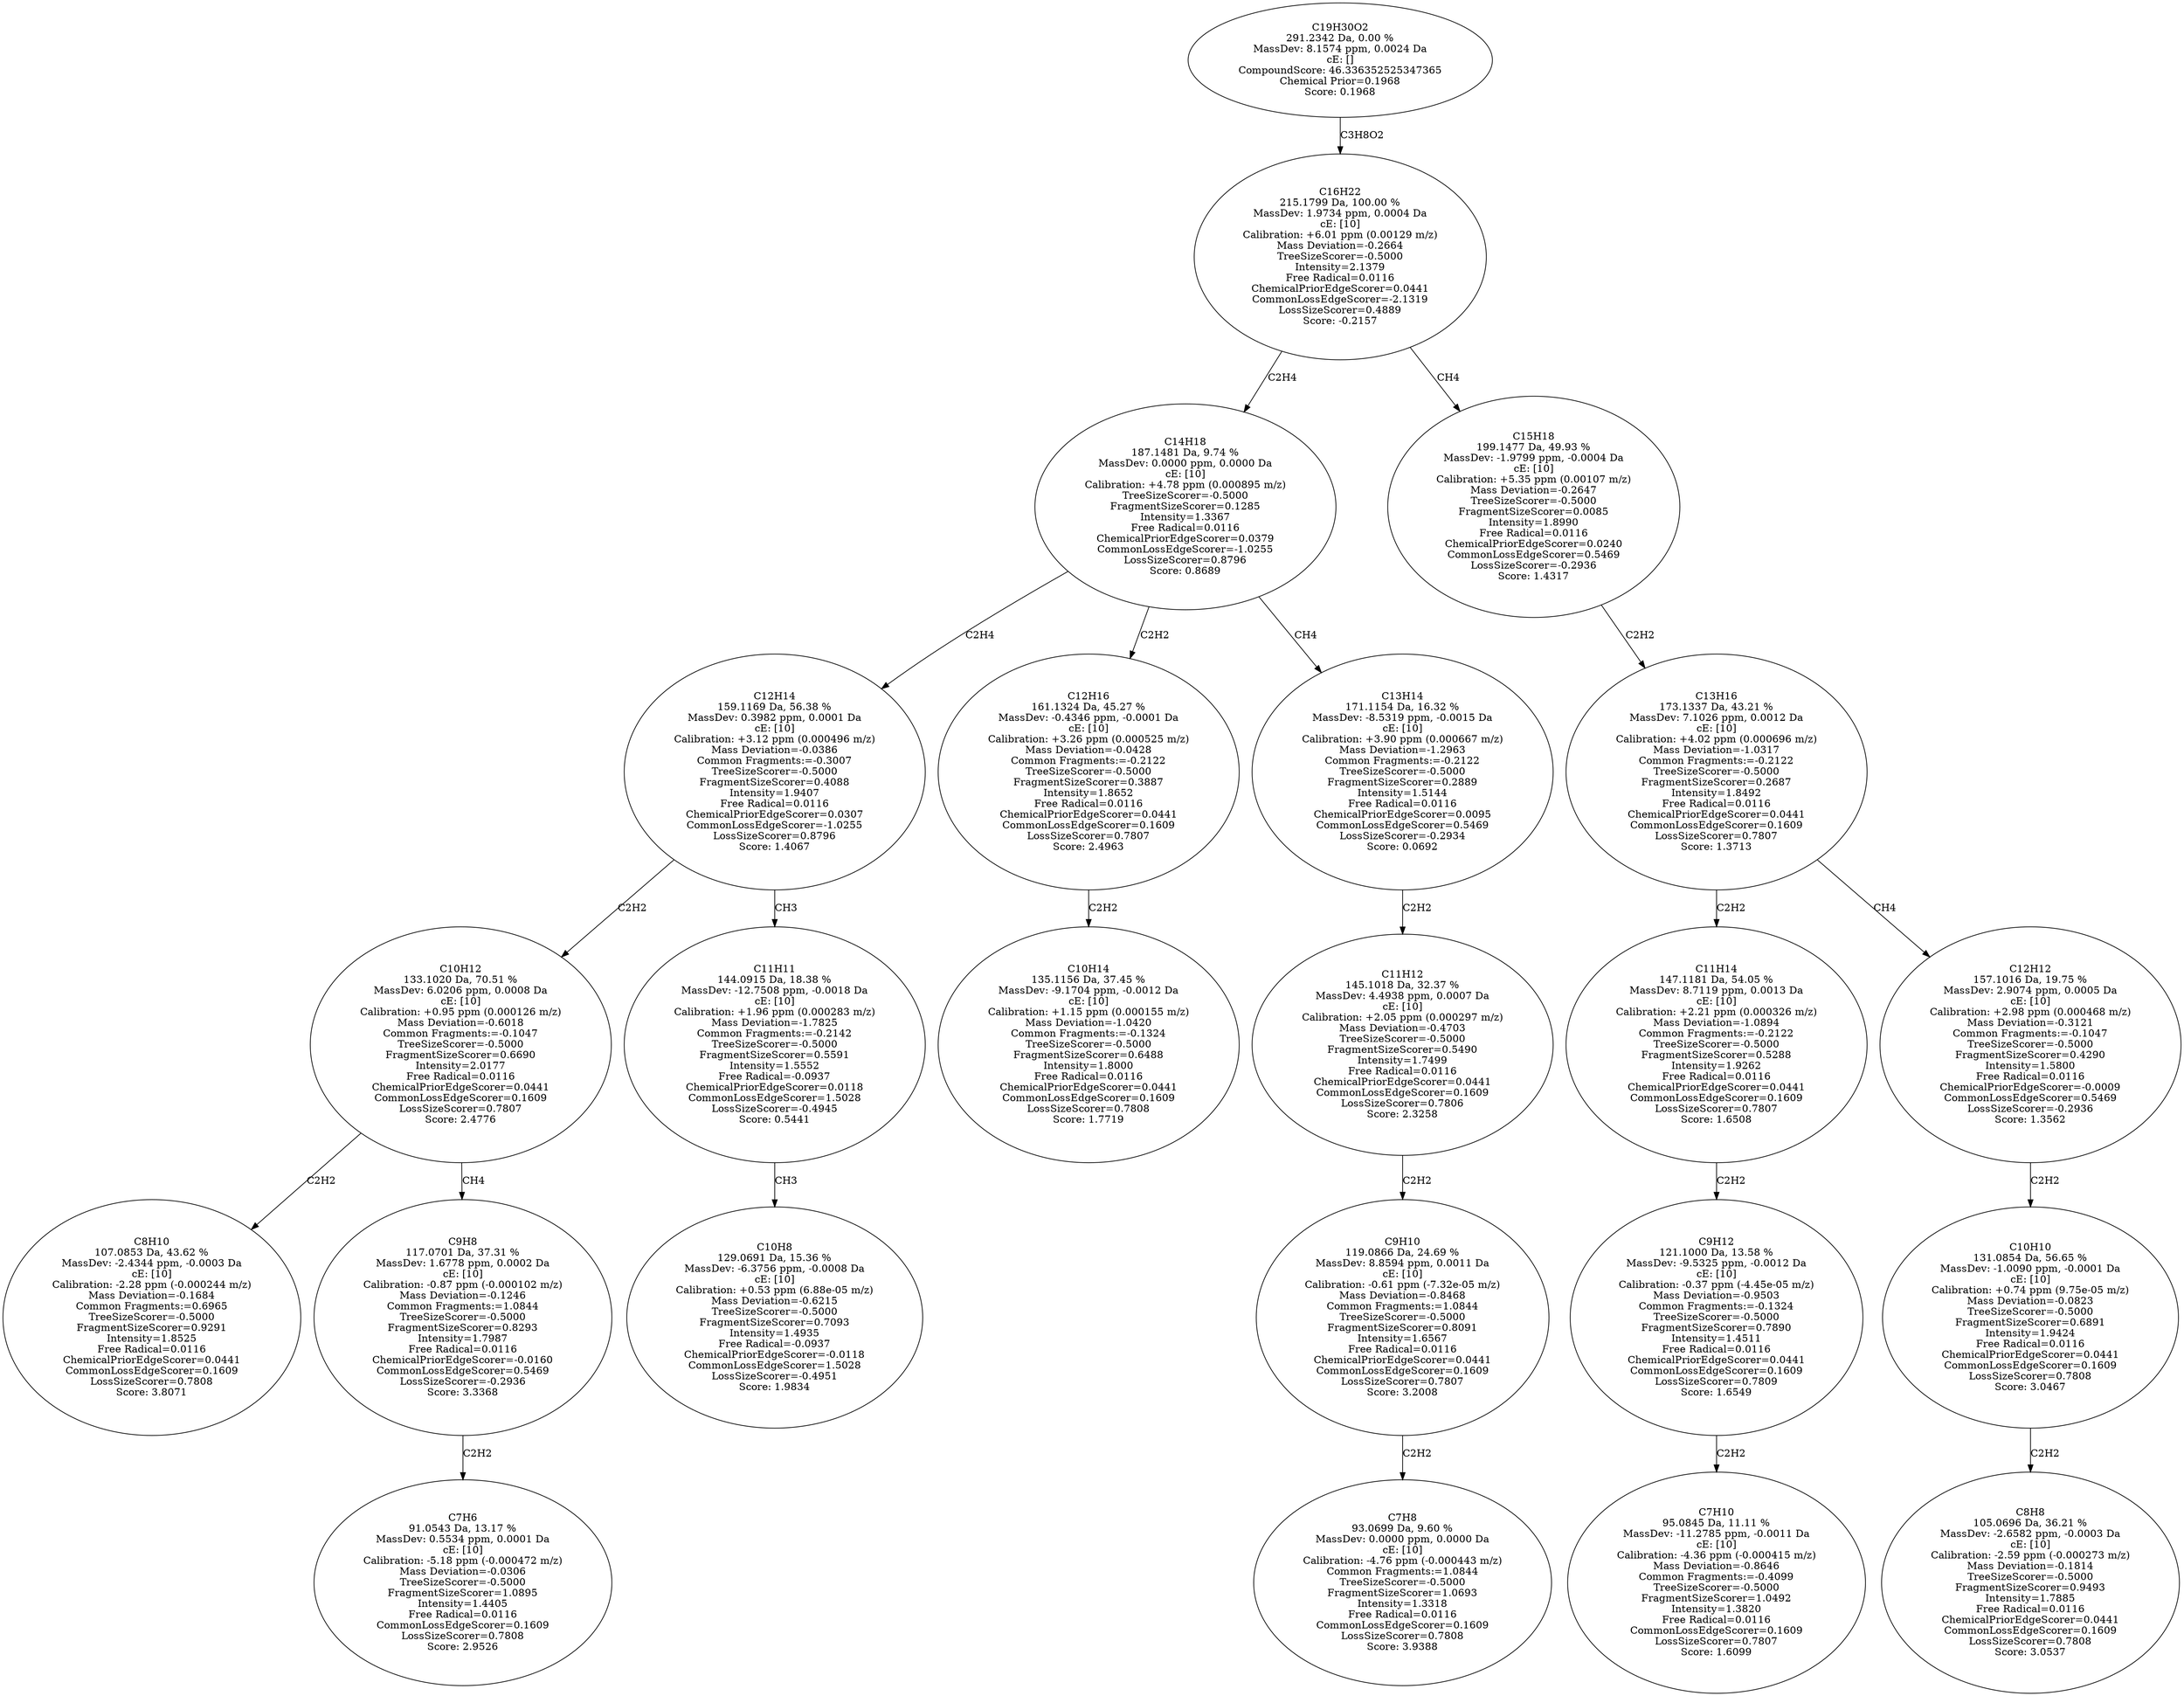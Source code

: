strict digraph {
v1 [label="C8H10\n107.0853 Da, 43.62 %\nMassDev: -2.4344 ppm, -0.0003 Da\ncE: [10]\nCalibration: -2.28 ppm (-0.000244 m/z)\nMass Deviation=-0.1684\nCommon Fragments:=0.6965\nTreeSizeScorer=-0.5000\nFragmentSizeScorer=0.9291\nIntensity=1.8525\nFree Radical=0.0116\nChemicalPriorEdgeScorer=0.0441\nCommonLossEdgeScorer=0.1609\nLossSizeScorer=0.7808\nScore: 3.8071"];
v2 [label="C7H6\n91.0543 Da, 13.17 %\nMassDev: 0.5534 ppm, 0.0001 Da\ncE: [10]\nCalibration: -5.18 ppm (-0.000472 m/z)\nMass Deviation=-0.0306\nTreeSizeScorer=-0.5000\nFragmentSizeScorer=1.0895\nIntensity=1.4405\nFree Radical=0.0116\nCommonLossEdgeScorer=0.1609\nLossSizeScorer=0.7808\nScore: 2.9526"];
v3 [label="C9H8\n117.0701 Da, 37.31 %\nMassDev: 1.6778 ppm, 0.0002 Da\ncE: [10]\nCalibration: -0.87 ppm (-0.000102 m/z)\nMass Deviation=-0.1246\nCommon Fragments:=1.0844\nTreeSizeScorer=-0.5000\nFragmentSizeScorer=0.8293\nIntensity=1.7987\nFree Radical=0.0116\nChemicalPriorEdgeScorer=-0.0160\nCommonLossEdgeScorer=0.5469\nLossSizeScorer=-0.2936\nScore: 3.3368"];
v4 [label="C10H12\n133.1020 Da, 70.51 %\nMassDev: 6.0206 ppm, 0.0008 Da\ncE: [10]\nCalibration: +0.95 ppm (0.000126 m/z)\nMass Deviation=-0.6018\nCommon Fragments:=-0.1047\nTreeSizeScorer=-0.5000\nFragmentSizeScorer=0.6690\nIntensity=2.0177\nFree Radical=0.0116\nChemicalPriorEdgeScorer=0.0441\nCommonLossEdgeScorer=0.1609\nLossSizeScorer=0.7807\nScore: 2.4776"];
v5 [label="C10H8\n129.0691 Da, 15.36 %\nMassDev: -6.3756 ppm, -0.0008 Da\ncE: [10]\nCalibration: +0.53 ppm (6.88e-05 m/z)\nMass Deviation=-0.6215\nTreeSizeScorer=-0.5000\nFragmentSizeScorer=0.7093\nIntensity=1.4935\nFree Radical=-0.0937\nChemicalPriorEdgeScorer=-0.0118\nCommonLossEdgeScorer=1.5028\nLossSizeScorer=-0.4951\nScore: 1.9834"];
v6 [label="C11H11\n144.0915 Da, 18.38 %\nMassDev: -12.7508 ppm, -0.0018 Da\ncE: [10]\nCalibration: +1.96 ppm (0.000283 m/z)\nMass Deviation=-1.7825\nCommon Fragments:=-0.2142\nTreeSizeScorer=-0.5000\nFragmentSizeScorer=0.5591\nIntensity=1.5552\nFree Radical=-0.0937\nChemicalPriorEdgeScorer=0.0118\nCommonLossEdgeScorer=1.5028\nLossSizeScorer=-0.4945\nScore: 0.5441"];
v7 [label="C12H14\n159.1169 Da, 56.38 %\nMassDev: 0.3982 ppm, 0.0001 Da\ncE: [10]\nCalibration: +3.12 ppm (0.000496 m/z)\nMass Deviation=-0.0386\nCommon Fragments:=-0.3007\nTreeSizeScorer=-0.5000\nFragmentSizeScorer=0.4088\nIntensity=1.9407\nFree Radical=0.0116\nChemicalPriorEdgeScorer=0.0307\nCommonLossEdgeScorer=-1.0255\nLossSizeScorer=0.8796\nScore: 1.4067"];
v8 [label="C10H14\n135.1156 Da, 37.45 %\nMassDev: -9.1704 ppm, -0.0012 Da\ncE: [10]\nCalibration: +1.15 ppm (0.000155 m/z)\nMass Deviation=-1.0420\nCommon Fragments:=-0.1324\nTreeSizeScorer=-0.5000\nFragmentSizeScorer=0.6488\nIntensity=1.8000\nFree Radical=0.0116\nChemicalPriorEdgeScorer=0.0441\nCommonLossEdgeScorer=0.1609\nLossSizeScorer=0.7808\nScore: 1.7719"];
v9 [label="C12H16\n161.1324 Da, 45.27 %\nMassDev: -0.4346 ppm, -0.0001 Da\ncE: [10]\nCalibration: +3.26 ppm (0.000525 m/z)\nMass Deviation=-0.0428\nCommon Fragments:=-0.2122\nTreeSizeScorer=-0.5000\nFragmentSizeScorer=0.3887\nIntensity=1.8652\nFree Radical=0.0116\nChemicalPriorEdgeScorer=0.0441\nCommonLossEdgeScorer=0.1609\nLossSizeScorer=0.7807\nScore: 2.4963"];
v10 [label="C7H8\n93.0699 Da, 9.60 %\nMassDev: 0.0000 ppm, 0.0000 Da\ncE: [10]\nCalibration: -4.76 ppm (-0.000443 m/z)\nCommon Fragments:=1.0844\nTreeSizeScorer=-0.5000\nFragmentSizeScorer=1.0693\nIntensity=1.3318\nFree Radical=0.0116\nCommonLossEdgeScorer=0.1609\nLossSizeScorer=0.7808\nScore: 3.9388"];
v11 [label="C9H10\n119.0866 Da, 24.69 %\nMassDev: 8.8594 ppm, 0.0011 Da\ncE: [10]\nCalibration: -0.61 ppm (-7.32e-05 m/z)\nMass Deviation=-0.8468\nCommon Fragments:=1.0844\nTreeSizeScorer=-0.5000\nFragmentSizeScorer=0.8091\nIntensity=1.6567\nFree Radical=0.0116\nChemicalPriorEdgeScorer=0.0441\nCommonLossEdgeScorer=0.1609\nLossSizeScorer=0.7807\nScore: 3.2008"];
v12 [label="C11H12\n145.1018 Da, 32.37 %\nMassDev: 4.4938 ppm, 0.0007 Da\ncE: [10]\nCalibration: +2.05 ppm (0.000297 m/z)\nMass Deviation=-0.4703\nTreeSizeScorer=-0.5000\nFragmentSizeScorer=0.5490\nIntensity=1.7499\nFree Radical=0.0116\nChemicalPriorEdgeScorer=0.0441\nCommonLossEdgeScorer=0.1609\nLossSizeScorer=0.7806\nScore: 2.3258"];
v13 [label="C13H14\n171.1154 Da, 16.32 %\nMassDev: -8.5319 ppm, -0.0015 Da\ncE: [10]\nCalibration: +3.90 ppm (0.000667 m/z)\nMass Deviation=-1.2963\nCommon Fragments:=-0.2122\nTreeSizeScorer=-0.5000\nFragmentSizeScorer=0.2889\nIntensity=1.5144\nFree Radical=0.0116\nChemicalPriorEdgeScorer=0.0095\nCommonLossEdgeScorer=0.5469\nLossSizeScorer=-0.2934\nScore: 0.0692"];
v14 [label="C14H18\n187.1481 Da, 9.74 %\nMassDev: 0.0000 ppm, 0.0000 Da\ncE: [10]\nCalibration: +4.78 ppm (0.000895 m/z)\nTreeSizeScorer=-0.5000\nFragmentSizeScorer=0.1285\nIntensity=1.3367\nFree Radical=0.0116\nChemicalPriorEdgeScorer=0.0379\nCommonLossEdgeScorer=-1.0255\nLossSizeScorer=0.8796\nScore: 0.8689"];
v15 [label="C7H10\n95.0845 Da, 11.11 %\nMassDev: -11.2785 ppm, -0.0011 Da\ncE: [10]\nCalibration: -4.36 ppm (-0.000415 m/z)\nMass Deviation=-0.8646\nCommon Fragments:=-0.4099\nTreeSizeScorer=-0.5000\nFragmentSizeScorer=1.0492\nIntensity=1.3820\nFree Radical=0.0116\nCommonLossEdgeScorer=0.1609\nLossSizeScorer=0.7807\nScore: 1.6099"];
v16 [label="C9H12\n121.1000 Da, 13.58 %\nMassDev: -9.5325 ppm, -0.0012 Da\ncE: [10]\nCalibration: -0.37 ppm (-4.45e-05 m/z)\nMass Deviation=-0.9503\nCommon Fragments:=-0.1324\nTreeSizeScorer=-0.5000\nFragmentSizeScorer=0.7890\nIntensity=1.4511\nFree Radical=0.0116\nChemicalPriorEdgeScorer=0.0441\nCommonLossEdgeScorer=0.1609\nLossSizeScorer=0.7809\nScore: 1.6549"];
v17 [label="C11H14\n147.1181 Da, 54.05 %\nMassDev: 8.7119 ppm, 0.0013 Da\ncE: [10]\nCalibration: +2.21 ppm (0.000326 m/z)\nMass Deviation=-1.0894\nCommon Fragments:=-0.2122\nTreeSizeScorer=-0.5000\nFragmentSizeScorer=0.5288\nIntensity=1.9262\nFree Radical=0.0116\nChemicalPriorEdgeScorer=0.0441\nCommonLossEdgeScorer=0.1609\nLossSizeScorer=0.7807\nScore: 1.6508"];
v18 [label="C8H8\n105.0696 Da, 36.21 %\nMassDev: -2.6582 ppm, -0.0003 Da\ncE: [10]\nCalibration: -2.59 ppm (-0.000273 m/z)\nMass Deviation=-0.1814\nTreeSizeScorer=-0.5000\nFragmentSizeScorer=0.9493\nIntensity=1.7885\nFree Radical=0.0116\nChemicalPriorEdgeScorer=0.0441\nCommonLossEdgeScorer=0.1609\nLossSizeScorer=0.7808\nScore: 3.0537"];
v19 [label="C10H10\n131.0854 Da, 56.65 %\nMassDev: -1.0090 ppm, -0.0001 Da\ncE: [10]\nCalibration: +0.74 ppm (9.75e-05 m/z)\nMass Deviation=-0.0823\nTreeSizeScorer=-0.5000\nFragmentSizeScorer=0.6891\nIntensity=1.9424\nFree Radical=0.0116\nChemicalPriorEdgeScorer=0.0441\nCommonLossEdgeScorer=0.1609\nLossSizeScorer=0.7808\nScore: 3.0467"];
v20 [label="C12H12\n157.1016 Da, 19.75 %\nMassDev: 2.9074 ppm, 0.0005 Da\ncE: [10]\nCalibration: +2.98 ppm (0.000468 m/z)\nMass Deviation=-0.3121\nCommon Fragments:=-0.1047\nTreeSizeScorer=-0.5000\nFragmentSizeScorer=0.4290\nIntensity=1.5800\nFree Radical=0.0116\nChemicalPriorEdgeScorer=-0.0009\nCommonLossEdgeScorer=0.5469\nLossSizeScorer=-0.2936\nScore: 1.3562"];
v21 [label="C13H16\n173.1337 Da, 43.21 %\nMassDev: 7.1026 ppm, 0.0012 Da\ncE: [10]\nCalibration: +4.02 ppm (0.000696 m/z)\nMass Deviation=-1.0317\nCommon Fragments:=-0.2122\nTreeSizeScorer=-0.5000\nFragmentSizeScorer=0.2687\nIntensity=1.8492\nFree Radical=0.0116\nChemicalPriorEdgeScorer=0.0441\nCommonLossEdgeScorer=0.1609\nLossSizeScorer=0.7807\nScore: 1.3713"];
v22 [label="C15H18\n199.1477 Da, 49.93 %\nMassDev: -1.9799 ppm, -0.0004 Da\ncE: [10]\nCalibration: +5.35 ppm (0.00107 m/z)\nMass Deviation=-0.2647\nTreeSizeScorer=-0.5000\nFragmentSizeScorer=0.0085\nIntensity=1.8990\nFree Radical=0.0116\nChemicalPriorEdgeScorer=0.0240\nCommonLossEdgeScorer=0.5469\nLossSizeScorer=-0.2936\nScore: 1.4317"];
v23 [label="C16H22\n215.1799 Da, 100.00 %\nMassDev: 1.9734 ppm, 0.0004 Da\ncE: [10]\nCalibration: +6.01 ppm (0.00129 m/z)\nMass Deviation=-0.2664\nTreeSizeScorer=-0.5000\nIntensity=2.1379\nFree Radical=0.0116\nChemicalPriorEdgeScorer=0.0441\nCommonLossEdgeScorer=-2.1319\nLossSizeScorer=0.4889\nScore: -0.2157"];
v24 [label="C19H30O2\n291.2342 Da, 0.00 %\nMassDev: 8.1574 ppm, 0.0024 Da\ncE: []\nCompoundScore: 46.336352525347365\nChemical Prior=0.1968\nScore: 0.1968"];
v4 -> v1 [label="C2H2"];
v3 -> v2 [label="C2H2"];
v4 -> v3 [label="CH4"];
v7 -> v4 [label="C2H2"];
v6 -> v5 [label="CH3"];
v7 -> v6 [label="CH3"];
v14 -> v7 [label="C2H4"];
v9 -> v8 [label="C2H2"];
v14 -> v9 [label="C2H2"];
v11 -> v10 [label="C2H2"];
v12 -> v11 [label="C2H2"];
v13 -> v12 [label="C2H2"];
v14 -> v13 [label="CH4"];
v23 -> v14 [label="C2H4"];
v16 -> v15 [label="C2H2"];
v17 -> v16 [label="C2H2"];
v21 -> v17 [label="C2H2"];
v19 -> v18 [label="C2H2"];
v20 -> v19 [label="C2H2"];
v21 -> v20 [label="CH4"];
v22 -> v21 [label="C2H2"];
v23 -> v22 [label="CH4"];
v24 -> v23 [label="C3H8O2"];
}